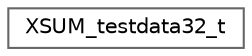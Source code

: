 digraph "类继承关系图"
{
 // LATEX_PDF_SIZE
  bgcolor="transparent";
  edge [fontname=Helvetica,fontsize=10,labelfontname=Helvetica,labelfontsize=10];
  node [fontname=Helvetica,fontsize=10,shape=box,height=0.2,width=0.4];
  rankdir="LR";
  Node0 [id="Node000000",label="XSUM_testdata32_t",height=0.2,width=0.4,color="grey40", fillcolor="white", style="filled",URL="$struct_x_s_u_m__testdata32__t.html",tooltip=" "];
}
